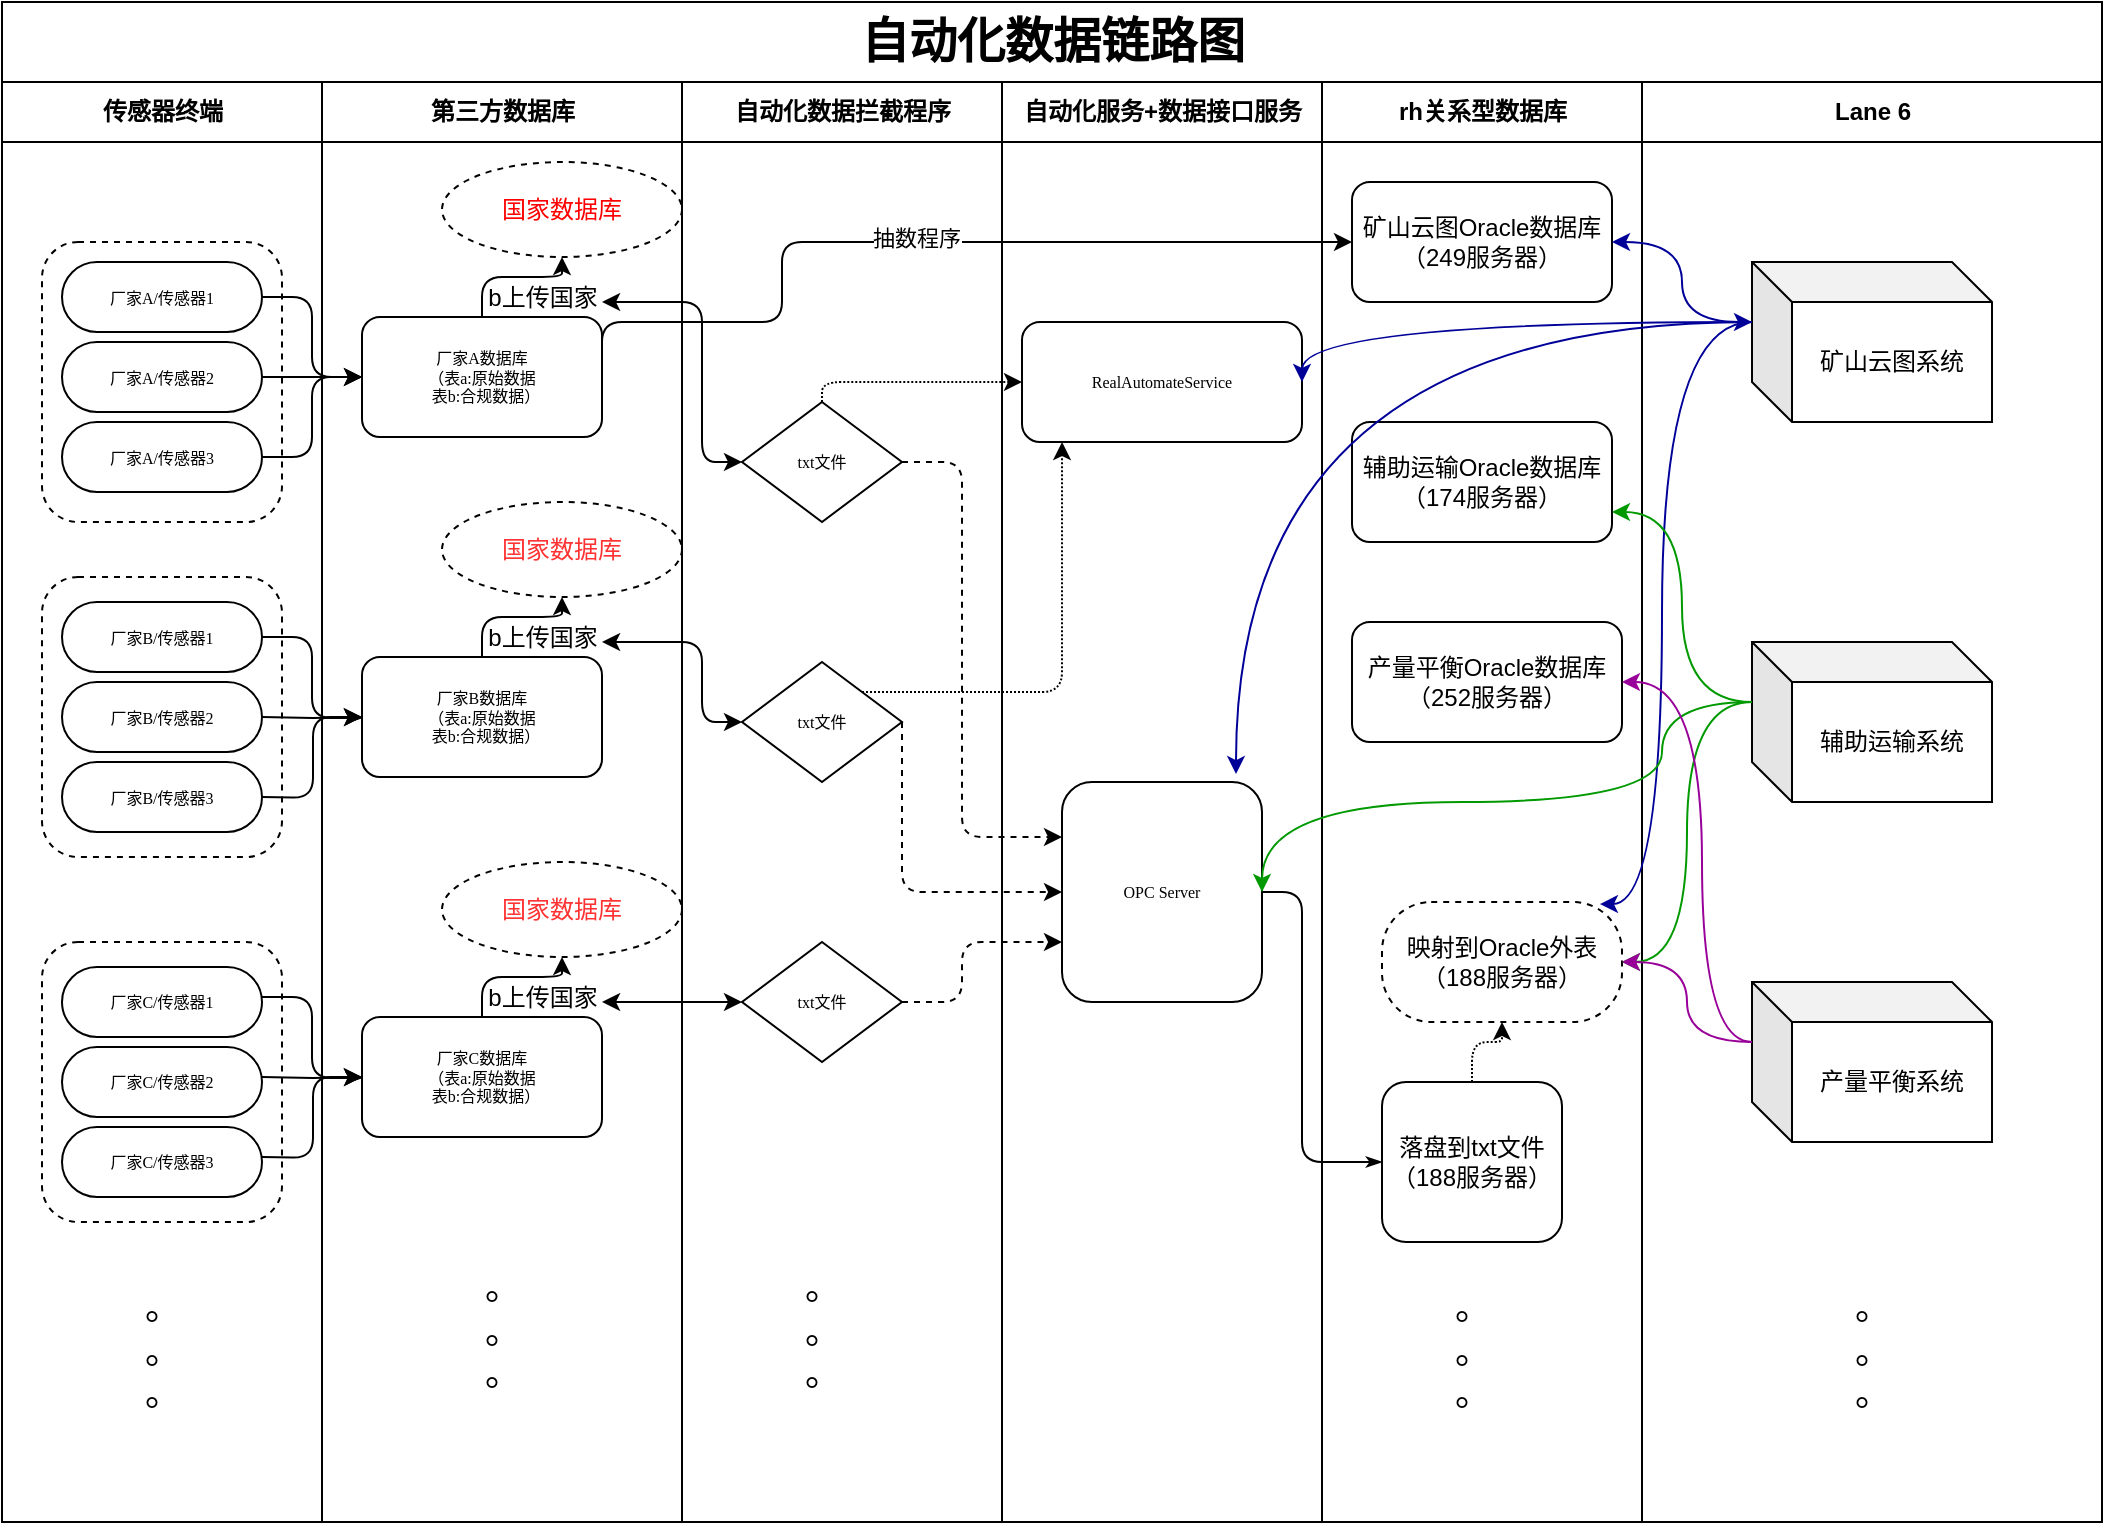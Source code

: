 <mxfile version="13.9.7" type="github">
  <diagram name="Page-1" id="74e2e168-ea6b-b213-b513-2b3c1d86103e">
    <mxGraphModel dx="1303" dy="743" grid="1" gridSize="10" guides="1" tooltips="1" connect="1" arrows="1" fold="1" page="1" pageScale="1" pageWidth="1100" pageHeight="850" background="#ffffff" math="0" shadow="0">
      <root>
        <mxCell id="0" />
        <mxCell id="1" parent="0" />
        <mxCell id="77e6c97f196da883-1" value="&lt;font style=&quot;font-size: 24px&quot;&gt;自动化数据链路图&lt;/font&gt;" style="swimlane;html=1;childLayout=stackLayout;startSize=40;rounded=0;shadow=0;labelBackgroundColor=none;strokeWidth=1;fontFamily=Verdana;fontSize=8;align=center;fillColor=none;" parent="1" vertex="1">
          <mxGeometry x="10" y="10" width="1050" height="760" as="geometry">
            <mxRectangle x="70" y="40" width="130" height="20" as="alternateBounds" />
          </mxGeometry>
        </mxCell>
        <mxCell id="77e6c97f196da883-2" value="传感器终端" style="swimlane;html=1;startSize=30;" parent="77e6c97f196da883-1" vertex="1">
          <mxGeometry y="40" width="160" height="720" as="geometry" />
        </mxCell>
        <mxCell id="kV-ekZ2A5MsylM_IOJq5-18" value="" style="rounded=1;whiteSpace=wrap;html=1;shadow=0;fillColor=none;dashed=1;" parent="77e6c97f196da883-2" vertex="1">
          <mxGeometry x="20" y="80" width="120" height="140" as="geometry" />
        </mxCell>
        <mxCell id="kV-ekZ2A5MsylM_IOJq5-19" value="" style="rounded=1;whiteSpace=wrap;html=1;shadow=0;fillColor=none;dashed=1;" parent="77e6c97f196da883-2" vertex="1">
          <mxGeometry x="20" y="247.5" width="120" height="140" as="geometry" />
        </mxCell>
        <mxCell id="77e6c97f196da883-8" value="厂家A/传感器1" style="rounded=1;whiteSpace=wrap;html=1;shadow=0;labelBackgroundColor=none;strokeWidth=1;fontFamily=Verdana;fontSize=8;align=center;arcSize=50;" parent="77e6c97f196da883-2" vertex="1">
          <mxGeometry x="30" y="90" width="100" height="35" as="geometry" />
        </mxCell>
        <mxCell id="kV-ekZ2A5MsylM_IOJq5-12" value="厂家A/传感器2" style="rounded=1;whiteSpace=wrap;html=1;shadow=0;labelBackgroundColor=none;strokeWidth=1;fontFamily=Verdana;fontSize=8;align=center;arcSize=50;" parent="77e6c97f196da883-2" vertex="1">
          <mxGeometry x="30" y="130" width="100" height="35" as="geometry" />
        </mxCell>
        <mxCell id="kV-ekZ2A5MsylM_IOJq5-13" value="厂家A/传感器3" style="rounded=1;whiteSpace=wrap;html=1;shadow=0;labelBackgroundColor=none;strokeWidth=1;fontFamily=Verdana;fontSize=8;align=center;arcSize=50;" parent="77e6c97f196da883-2" vertex="1">
          <mxGeometry x="30" y="170" width="100" height="35" as="geometry" />
        </mxCell>
        <mxCell id="kV-ekZ2A5MsylM_IOJq5-14" value="厂家B/传感器1" style="rounded=1;whiteSpace=wrap;html=1;shadow=0;labelBackgroundColor=none;strokeWidth=1;fontFamily=Verdana;fontSize=8;align=center;arcSize=50;" parent="77e6c97f196da883-2" vertex="1">
          <mxGeometry x="30" y="260" width="100" height="35" as="geometry" />
        </mxCell>
        <mxCell id="kV-ekZ2A5MsylM_IOJq5-15" value="厂家B/传感器2" style="rounded=1;whiteSpace=wrap;html=1;shadow=0;labelBackgroundColor=none;strokeWidth=1;fontFamily=Verdana;fontSize=8;align=center;arcSize=50;" parent="77e6c97f196da883-2" vertex="1">
          <mxGeometry x="30" y="300" width="100" height="35" as="geometry" />
        </mxCell>
        <mxCell id="kV-ekZ2A5MsylM_IOJq5-16" value="厂家B/传感器3" style="rounded=1;whiteSpace=wrap;html=1;shadow=0;labelBackgroundColor=none;strokeWidth=1;fontFamily=Verdana;fontSize=8;align=center;arcSize=50;" parent="77e6c97f196da883-2" vertex="1">
          <mxGeometry x="30" y="340" width="100" height="35" as="geometry" />
        </mxCell>
        <mxCell id="kV-ekZ2A5MsylM_IOJq5-21" value="" style="rounded=1;whiteSpace=wrap;html=1;shadow=0;fillColor=none;dashed=1;" parent="77e6c97f196da883-2" vertex="1">
          <mxGeometry x="20" y="430" width="120" height="140" as="geometry" />
        </mxCell>
        <mxCell id="kV-ekZ2A5MsylM_IOJq5-22" value="厂家C/传感器1" style="rounded=1;whiteSpace=wrap;html=1;shadow=0;labelBackgroundColor=none;strokeWidth=1;fontFamily=Verdana;fontSize=8;align=center;arcSize=50;" parent="77e6c97f196da883-2" vertex="1">
          <mxGeometry x="30" y="442.5" width="100" height="35" as="geometry" />
        </mxCell>
        <mxCell id="kV-ekZ2A5MsylM_IOJq5-23" value="厂家C/传感器2" style="rounded=1;whiteSpace=wrap;html=1;shadow=0;labelBackgroundColor=none;strokeWidth=1;fontFamily=Verdana;fontSize=8;align=center;arcSize=50;" parent="77e6c97f196da883-2" vertex="1">
          <mxGeometry x="30" y="482.5" width="100" height="35" as="geometry" />
        </mxCell>
        <mxCell id="kV-ekZ2A5MsylM_IOJq5-24" value="厂家C/传感器3" style="rounded=1;whiteSpace=wrap;html=1;shadow=0;labelBackgroundColor=none;strokeWidth=1;fontFamily=Verdana;fontSize=8;align=center;arcSize=50;" parent="77e6c97f196da883-2" vertex="1">
          <mxGeometry x="30" y="522.5" width="100" height="35" as="geometry" />
        </mxCell>
        <mxCell id="kV-ekZ2A5MsylM_IOJq5-25" value="&lt;font style=&quot;font-size: 18px&quot;&gt;。&lt;br&gt;。&lt;br&gt;。&lt;br&gt;&lt;/font&gt;" style="text;html=1;align=center;verticalAlign=middle;resizable=0;points=[];autosize=1;" parent="77e6c97f196da883-2" vertex="1">
          <mxGeometry x="65" y="610" width="30" height="50" as="geometry" />
        </mxCell>
        <mxCell id="77e6c97f196da883-26" style="edgeStyle=orthogonalEdgeStyle;rounded=1;html=1;labelBackgroundColor=none;startArrow=none;startFill=0;startSize=5;endArrow=classicThin;endFill=1;endSize=5;jettySize=auto;orthogonalLoop=1;strokeWidth=1;fontFamily=Verdana;fontSize=8" parent="77e6c97f196da883-1" source="77e6c97f196da883-8" target="77e6c97f196da883-11" edge="1">
          <mxGeometry relative="1" as="geometry" />
        </mxCell>
        <mxCell id="107ba76e4e335f99-1" style="edgeStyle=orthogonalEdgeStyle;rounded=1;html=1;labelBackgroundColor=none;startArrow=none;startFill=0;startSize=5;endArrow=classicThin;endFill=1;endSize=5;jettySize=auto;orthogonalLoop=1;strokeWidth=1;fontFamily=Verdana;fontSize=8;entryX=0;entryY=0.5;entryDx=0;entryDy=0;" parent="77e6c97f196da883-1" source="77e6c97f196da883-17" target="kV-ekZ2A5MsylM_IOJq5-82" edge="1">
          <mxGeometry relative="1" as="geometry">
            <mxPoint x="680" y="470" as="targetPoint" />
            <Array as="points">
              <mxPoint x="650" y="445" />
              <mxPoint x="650" y="580" />
            </Array>
          </mxGeometry>
        </mxCell>
        <mxCell id="77e6c97f196da883-3" value="第三方数据库" style="swimlane;html=1;startSize=30;" parent="77e6c97f196da883-1" vertex="1">
          <mxGeometry x="160" y="40" width="180" height="720" as="geometry" />
        </mxCell>
        <mxCell id="kV-ekZ2A5MsylM_IOJq5-44" style="edgeStyle=orthogonalEdgeStyle;rounded=1;orthogonalLoop=1;jettySize=auto;html=1;exitX=0.5;exitY=0;exitDx=0;exitDy=0;entryX=0.5;entryY=1;entryDx=0;entryDy=0;" parent="77e6c97f196da883-3" source="77e6c97f196da883-11" target="kV-ekZ2A5MsylM_IOJq5-43" edge="1">
          <mxGeometry relative="1" as="geometry" />
        </mxCell>
        <mxCell id="77e6c97f196da883-11" value="厂家A数据库&lt;br&gt;（表a:原始数据&lt;br&gt;&amp;nbsp; 表b:合规数据）" style="rounded=1;whiteSpace=wrap;html=1;shadow=0;labelBackgroundColor=none;strokeWidth=1;fontFamily=Verdana;fontSize=8;align=center;" parent="77e6c97f196da883-3" vertex="1">
          <mxGeometry x="20" y="117.5" width="120" height="60" as="geometry" />
        </mxCell>
        <mxCell id="kV-ekZ2A5MsylM_IOJq5-41" value="&lt;font style=&quot;font-size: 18px&quot;&gt;。&lt;br&gt;。&lt;br&gt;。&lt;br&gt;&lt;/font&gt;" style="text;html=1;align=center;verticalAlign=middle;resizable=0;points=[];autosize=1;" parent="77e6c97f196da883-3" vertex="1">
          <mxGeometry x="75" y="600" width="30" height="50" as="geometry" />
        </mxCell>
        <mxCell id="kV-ekZ2A5MsylM_IOJq5-43" value="&lt;font color=&quot;#ff0000&quot;&gt;国家数据库&lt;/font&gt;" style="ellipse;whiteSpace=wrap;html=1;rounded=0;shadow=0;dashed=1;fillColor=none;" parent="77e6c97f196da883-3" vertex="1">
          <mxGeometry x="60" y="40" width="120" height="47.5" as="geometry" />
        </mxCell>
        <mxCell id="kV-ekZ2A5MsylM_IOJq5-45" value="b上传国家" style="text;html=1;align=center;verticalAlign=middle;resizable=0;points=[];autosize=1;" parent="77e6c97f196da883-3" vertex="1">
          <mxGeometry x="75" y="97.5" width="70" height="20" as="geometry" />
        </mxCell>
        <mxCell id="kV-ekZ2A5MsylM_IOJq5-50" style="edgeStyle=orthogonalEdgeStyle;rounded=1;html=1;labelBackgroundColor=none;startArrow=none;startFill=0;startSize=5;endArrow=classicThin;endFill=1;endSize=5;jettySize=auto;orthogonalLoop=1;strokeWidth=1;fontFamily=Verdana;fontSize=8" parent="77e6c97f196da883-3" target="kV-ekZ2A5MsylM_IOJq5-51" edge="1">
          <mxGeometry relative="1" as="geometry">
            <mxPoint x="-30" y="277.5" as="sourcePoint" />
            <Array as="points">
              <mxPoint x="-5" y="278" />
              <mxPoint x="-5" y="318" />
            </Array>
          </mxGeometry>
        </mxCell>
        <mxCell id="kV-ekZ2A5MsylM_IOJq5-58" style="edgeStyle=orthogonalEdgeStyle;rounded=1;orthogonalLoop=1;jettySize=auto;html=1;exitX=0.5;exitY=0;exitDx=0;exitDy=0;" parent="77e6c97f196da883-3" source="kV-ekZ2A5MsylM_IOJq5-51" target="kV-ekZ2A5MsylM_IOJq5-52" edge="1">
          <mxGeometry relative="1" as="geometry" />
        </mxCell>
        <mxCell id="kV-ekZ2A5MsylM_IOJq5-51" value="厂家B数据库&lt;br&gt;（表a:原始数据&lt;br&gt;&amp;nbsp; 表b:合规数据）" style="rounded=1;whiteSpace=wrap;html=1;shadow=0;labelBackgroundColor=none;strokeWidth=1;fontFamily=Verdana;fontSize=8;align=center;" parent="77e6c97f196da883-3" vertex="1">
          <mxGeometry x="20" y="287.5" width="120" height="60" as="geometry" />
        </mxCell>
        <mxCell id="kV-ekZ2A5MsylM_IOJq5-52" value="&lt;font color=&quot;#ff3333&quot;&gt;国家数据库&lt;/font&gt;" style="ellipse;whiteSpace=wrap;html=1;rounded=0;shadow=0;dashed=1;fillColor=none;" parent="77e6c97f196da883-3" vertex="1">
          <mxGeometry x="60" y="210" width="120" height="47.5" as="geometry" />
        </mxCell>
        <mxCell id="kV-ekZ2A5MsylM_IOJq5-53" value="b上传国家" style="text;html=1;align=center;verticalAlign=middle;resizable=0;points=[];autosize=1;" parent="77e6c97f196da883-3" vertex="1">
          <mxGeometry x="75" y="267.5" width="70" height="20" as="geometry" />
        </mxCell>
        <mxCell id="kV-ekZ2A5MsylM_IOJq5-54" style="edgeStyle=orthogonalEdgeStyle;rounded=0;orthogonalLoop=1;jettySize=auto;html=1;exitX=1;exitY=0.5;exitDx=0;exitDy=0;entryX=0;entryY=0.5;entryDx=0;entryDy=0;" parent="77e6c97f196da883-3" target="kV-ekZ2A5MsylM_IOJq5-51" edge="1">
          <mxGeometry relative="1" as="geometry">
            <mxPoint x="-30" y="317.5" as="sourcePoint" />
          </mxGeometry>
        </mxCell>
        <mxCell id="kV-ekZ2A5MsylM_IOJq5-55" style="rounded=1;orthogonalLoop=1;jettySize=auto;html=1;exitX=1;exitY=0.5;exitDx=0;exitDy=0;entryX=0;entryY=0.5;entryDx=0;entryDy=0;edgeStyle=orthogonalEdgeStyle;" parent="77e6c97f196da883-3" target="kV-ekZ2A5MsylM_IOJq5-51" edge="1">
          <mxGeometry relative="1" as="geometry">
            <mxPoint x="-30" y="357.5" as="sourcePoint" />
          </mxGeometry>
        </mxCell>
        <mxCell id="kV-ekZ2A5MsylM_IOJq5-65" style="edgeStyle=orthogonalEdgeStyle;rounded=1;html=1;labelBackgroundColor=none;startArrow=none;startFill=0;startSize=5;endArrow=classicThin;endFill=1;endSize=5;jettySize=auto;orthogonalLoop=1;strokeWidth=1;fontFamily=Verdana;fontSize=8" parent="77e6c97f196da883-3" target="kV-ekZ2A5MsylM_IOJq5-66" edge="1">
          <mxGeometry relative="1" as="geometry">
            <mxPoint x="-30" y="457.5" as="sourcePoint" />
            <Array as="points">
              <mxPoint x="-5" y="458" />
              <mxPoint x="-5" y="498" />
            </Array>
          </mxGeometry>
        </mxCell>
        <mxCell id="kV-ekZ2A5MsylM_IOJq5-71" style="edgeStyle=orthogonalEdgeStyle;rounded=1;orthogonalLoop=1;jettySize=auto;html=1;exitX=0.5;exitY=0;exitDx=0;exitDy=0;entryX=0.5;entryY=1;entryDx=0;entryDy=0;" parent="77e6c97f196da883-3" source="kV-ekZ2A5MsylM_IOJq5-66" target="kV-ekZ2A5MsylM_IOJq5-67" edge="1">
          <mxGeometry relative="1" as="geometry" />
        </mxCell>
        <mxCell id="kV-ekZ2A5MsylM_IOJq5-66" value="厂家C数据库&lt;br&gt;（表a:原始数据&lt;br&gt;&amp;nbsp; 表b:合规数据）" style="rounded=1;whiteSpace=wrap;html=1;shadow=0;labelBackgroundColor=none;strokeWidth=1;fontFamily=Verdana;fontSize=8;align=center;" parent="77e6c97f196da883-3" vertex="1">
          <mxGeometry x="20" y="467.5" width="120" height="60" as="geometry" />
        </mxCell>
        <mxCell id="kV-ekZ2A5MsylM_IOJq5-67" value="&lt;font color=&quot;#ff3333&quot;&gt;国家数据库&lt;/font&gt;" style="ellipse;whiteSpace=wrap;html=1;rounded=0;shadow=0;dashed=1;fillColor=none;" parent="77e6c97f196da883-3" vertex="1">
          <mxGeometry x="60" y="390" width="120" height="47.5" as="geometry" />
        </mxCell>
        <mxCell id="kV-ekZ2A5MsylM_IOJq5-68" value="b上传国家" style="text;html=1;align=center;verticalAlign=middle;resizable=0;points=[];autosize=1;" parent="77e6c97f196da883-3" vertex="1">
          <mxGeometry x="75" y="447.5" width="70" height="20" as="geometry" />
        </mxCell>
        <mxCell id="kV-ekZ2A5MsylM_IOJq5-69" style="edgeStyle=orthogonalEdgeStyle;rounded=0;orthogonalLoop=1;jettySize=auto;html=1;exitX=1;exitY=0.5;exitDx=0;exitDy=0;entryX=0;entryY=0.5;entryDx=0;entryDy=0;" parent="77e6c97f196da883-3" target="kV-ekZ2A5MsylM_IOJq5-66" edge="1">
          <mxGeometry relative="1" as="geometry">
            <mxPoint x="-30" y="497.5" as="sourcePoint" />
          </mxGeometry>
        </mxCell>
        <mxCell id="kV-ekZ2A5MsylM_IOJq5-70" style="rounded=1;orthogonalLoop=1;jettySize=auto;html=1;exitX=1;exitY=0.5;exitDx=0;exitDy=0;entryX=0;entryY=0.5;entryDx=0;entryDy=0;edgeStyle=orthogonalEdgeStyle;" parent="77e6c97f196da883-3" target="kV-ekZ2A5MsylM_IOJq5-66" edge="1">
          <mxGeometry relative="1" as="geometry">
            <mxPoint x="-30" y="537.5" as="sourcePoint" />
          </mxGeometry>
        </mxCell>
        <mxCell id="77e6c97f196da883-4" value="自动化数据拦截程序" style="swimlane;html=1;startSize=30;" parent="77e6c97f196da883-1" vertex="1">
          <mxGeometry x="340" y="40" width="160" height="720" as="geometry" />
        </mxCell>
        <mxCell id="77e6c97f196da883-13" value="txt文件" style="rhombus;whiteSpace=wrap;html=1;rounded=0;shadow=0;labelBackgroundColor=none;strokeWidth=1;fontFamily=Verdana;fontSize=8;align=center;" parent="77e6c97f196da883-4" vertex="1">
          <mxGeometry x="30" y="160" width="80" height="60" as="geometry" />
        </mxCell>
        <mxCell id="kV-ekZ2A5MsylM_IOJq5-73" value="txt文件" style="rhombus;whiteSpace=wrap;html=1;rounded=0;shadow=0;labelBackgroundColor=none;strokeWidth=1;fontFamily=Verdana;fontSize=8;align=center;" parent="77e6c97f196da883-4" vertex="1">
          <mxGeometry x="30" y="290" width="80" height="60" as="geometry" />
        </mxCell>
        <mxCell id="kV-ekZ2A5MsylM_IOJq5-74" style="edgeStyle=orthogonalEdgeStyle;rounded=1;orthogonalLoop=1;jettySize=auto;html=1;exitX=0;exitY=0.5;exitDx=0;exitDy=0;entryX=0.929;entryY=0.625;entryDx=0;entryDy=0;entryPerimeter=0;startArrow=classic;startFill=1;" parent="77e6c97f196da883-4" source="kV-ekZ2A5MsylM_IOJq5-73" edge="1">
          <mxGeometry relative="1" as="geometry">
            <mxPoint x="-39.97" y="280" as="targetPoint" />
            <Array as="points">
              <mxPoint x="10" y="320" />
              <mxPoint x="10" y="280" />
            </Array>
          </mxGeometry>
        </mxCell>
        <mxCell id="kV-ekZ2A5MsylM_IOJq5-75" value="txt文件" style="rhombus;whiteSpace=wrap;html=1;rounded=0;shadow=0;labelBackgroundColor=none;strokeWidth=1;fontFamily=Verdana;fontSize=8;align=center;" parent="77e6c97f196da883-4" vertex="1">
          <mxGeometry x="30" y="430" width="80" height="60" as="geometry" />
        </mxCell>
        <mxCell id="kV-ekZ2A5MsylM_IOJq5-76" style="edgeStyle=orthogonalEdgeStyle;rounded=1;orthogonalLoop=1;jettySize=auto;html=1;exitX=0;exitY=0.5;exitDx=0;exitDy=0;entryX=0.929;entryY=0.625;entryDx=0;entryDy=0;entryPerimeter=0;startArrow=classic;startFill=1;" parent="77e6c97f196da883-4" source="kV-ekZ2A5MsylM_IOJq5-75" edge="1">
          <mxGeometry relative="1" as="geometry">
            <mxPoint x="-39.97" y="460" as="targetPoint" />
          </mxGeometry>
        </mxCell>
        <mxCell id="kV-ekZ2A5MsylM_IOJq5-77" value="&lt;font style=&quot;font-size: 18px&quot;&gt;。&lt;br&gt;。&lt;br&gt;。&lt;br&gt;&lt;/font&gt;" style="text;html=1;align=center;verticalAlign=middle;resizable=0;points=[];autosize=1;" parent="77e6c97f196da883-4" vertex="1">
          <mxGeometry x="55" y="600" width="30" height="50" as="geometry" />
        </mxCell>
        <mxCell id="77e6c97f196da883-5" value="自动化服务+数据接口服务" style="swimlane;html=1;startSize=30;" parent="77e6c97f196da883-1" vertex="1">
          <mxGeometry x="500" y="40" width="160" height="720" as="geometry" />
        </mxCell>
        <mxCell id="77e6c97f196da883-17" value="OPC Server" style="rounded=1;whiteSpace=wrap;html=1;shadow=0;labelBackgroundColor=none;strokeWidth=1;fontFamily=Verdana;fontSize=8;align=center;" parent="77e6c97f196da883-5" vertex="1">
          <mxGeometry x="30" y="350" width="100" height="110" as="geometry" />
        </mxCell>
        <mxCell id="kV-ekZ2A5MsylM_IOJq5-81" value="&lt;span style=&quot;font-size: 8px&quot;&gt;RealAutomateService&lt;/span&gt;" style="rounded=1;whiteSpace=wrap;html=1;shadow=0;labelBackgroundColor=none;strokeWidth=1;fontFamily=Verdana;fontSize=8;align=center;" parent="77e6c97f196da883-5" vertex="1">
          <mxGeometry x="10" y="120" width="140" height="60" as="geometry" />
        </mxCell>
        <mxCell id="77e6c97f196da883-6" value="rh关系型数据库" style="swimlane;html=1;startSize=30;" parent="77e6c97f196da883-1" vertex="1">
          <mxGeometry x="660" y="40" width="160" height="720" as="geometry" />
        </mxCell>
        <mxCell id="kV-ekZ2A5MsylM_IOJq5-88" style="edgeStyle=orthogonalEdgeStyle;rounded=1;orthogonalLoop=1;jettySize=auto;html=1;exitX=0.5;exitY=0;exitDx=0;exitDy=0;dashed=1;dashPattern=1 1;startArrow=none;startFill=0;" parent="77e6c97f196da883-6" source="kV-ekZ2A5MsylM_IOJq5-82" target="kV-ekZ2A5MsylM_IOJq5-84" edge="1">
          <mxGeometry relative="1" as="geometry" />
        </mxCell>
        <mxCell id="kV-ekZ2A5MsylM_IOJq5-82" value="落盘到txt文件&lt;br&gt;（188服务器）" style="rounded=1;whiteSpace=wrap;html=1;shadow=0;fillColor=none;" parent="77e6c97f196da883-6" vertex="1">
          <mxGeometry x="30" y="500" width="90" height="80" as="geometry" />
        </mxCell>
        <mxCell id="kV-ekZ2A5MsylM_IOJq5-84" value="映射到Oracle外表&lt;br&gt;（188服务器）" style="rounded=1;whiteSpace=wrap;html=1;shadow=0;fillColor=none;arcSize=41;dashed=1;" parent="77e6c97f196da883-6" vertex="1">
          <mxGeometry x="30" y="410" width="120" height="60" as="geometry" />
        </mxCell>
        <mxCell id="kV-ekZ2A5MsylM_IOJq5-90" value="矿山云图Oracle数据库&lt;br&gt;（249服务器）" style="rounded=1;whiteSpace=wrap;html=1;shadow=0;fillColor=none;" parent="77e6c97f196da883-6" vertex="1">
          <mxGeometry x="15" y="50" width="130" height="60" as="geometry" />
        </mxCell>
        <mxCell id="kV-ekZ2A5MsylM_IOJq5-92" value="辅助运输Oracle数据库&lt;br&gt;（174服务器）" style="rounded=1;whiteSpace=wrap;html=1;shadow=0;fillColor=none;" parent="77e6c97f196da883-6" vertex="1">
          <mxGeometry x="15" y="170" width="130" height="60" as="geometry" />
        </mxCell>
        <mxCell id="kV-ekZ2A5MsylM_IOJq5-93" value="产量平衡Oracle数据库&lt;br&gt;（252服务器）" style="rounded=1;whiteSpace=wrap;html=1;shadow=0;fillColor=none;" parent="77e6c97f196da883-6" vertex="1">
          <mxGeometry x="15" y="270" width="135" height="60" as="geometry" />
        </mxCell>
        <mxCell id="kV-ekZ2A5MsylM_IOJq5-94" value="&lt;font style=&quot;font-size: 18px&quot;&gt;。&lt;br&gt;。&lt;br&gt;。&lt;br&gt;&lt;/font&gt;" style="text;html=1;align=center;verticalAlign=middle;resizable=0;points=[];autosize=1;" parent="77e6c97f196da883-6" vertex="1">
          <mxGeometry x="60" y="610" width="30" height="50" as="geometry" />
        </mxCell>
        <mxCell id="77e6c97f196da883-7" value="Lane 6" style="swimlane;html=1;startSize=30;gradientColor=#ffffff;" parent="77e6c97f196da883-1" vertex="1">
          <mxGeometry x="820" y="40" width="230" height="720" as="geometry">
            <mxRectangle x="800" y="40" width="30" height="775" as="alternateBounds" />
          </mxGeometry>
        </mxCell>
        <mxCell id="kV-ekZ2A5MsylM_IOJq5-98" value="矿山云图系统" style="shape=cube;whiteSpace=wrap;html=1;boundedLbl=1;backgroundOutline=1;darkOpacity=0.05;darkOpacity2=0.1;rounded=0;shadow=0;fillColor=none;" parent="77e6c97f196da883-7" vertex="1">
          <mxGeometry x="55" y="90" width="120" height="80" as="geometry" />
        </mxCell>
        <mxCell id="kV-ekZ2A5MsylM_IOJq5-100" value="辅助运输系统" style="shape=cube;whiteSpace=wrap;html=1;boundedLbl=1;backgroundOutline=1;darkOpacity=0.05;darkOpacity2=0.1;rounded=0;shadow=0;fillColor=none;" parent="77e6c97f196da883-7" vertex="1">
          <mxGeometry x="55" y="280" width="120" height="80" as="geometry" />
        </mxCell>
        <mxCell id="kV-ekZ2A5MsylM_IOJq5-101" value="产量平衡系统" style="shape=cube;whiteSpace=wrap;html=1;boundedLbl=1;backgroundOutline=1;darkOpacity=0.05;darkOpacity2=0.1;rounded=0;shadow=0;fillColor=none;" parent="77e6c97f196da883-7" vertex="1">
          <mxGeometry x="55" y="450" width="120" height="80" as="geometry" />
        </mxCell>
        <mxCell id="kV-ekZ2A5MsylM_IOJq5-111" value="&lt;font style=&quot;font-size: 18px&quot;&gt;。&lt;br&gt;。&lt;br&gt;。&lt;br&gt;&lt;/font&gt;" style="text;html=1;align=center;verticalAlign=middle;resizable=0;points=[];autosize=1;" parent="77e6c97f196da883-7" vertex="1">
          <mxGeometry x="100" y="610" width="30" height="50" as="geometry" />
        </mxCell>
        <mxCell id="kV-ekZ2A5MsylM_IOJq5-26" style="edgeStyle=orthogonalEdgeStyle;rounded=0;orthogonalLoop=1;jettySize=auto;html=1;exitX=1;exitY=0.5;exitDx=0;exitDy=0;entryX=0;entryY=0.5;entryDx=0;entryDy=0;" parent="77e6c97f196da883-1" source="kV-ekZ2A5MsylM_IOJq5-12" target="77e6c97f196da883-11" edge="1">
          <mxGeometry relative="1" as="geometry" />
        </mxCell>
        <mxCell id="kV-ekZ2A5MsylM_IOJq5-28" style="rounded=1;orthogonalLoop=1;jettySize=auto;html=1;exitX=1;exitY=0.5;exitDx=0;exitDy=0;entryX=0;entryY=0.5;entryDx=0;entryDy=0;edgeStyle=orthogonalEdgeStyle;" parent="77e6c97f196da883-1" source="kV-ekZ2A5MsylM_IOJq5-13" target="77e6c97f196da883-11" edge="1">
          <mxGeometry relative="1" as="geometry" />
        </mxCell>
        <mxCell id="kV-ekZ2A5MsylM_IOJq5-72" style="edgeStyle=orthogonalEdgeStyle;rounded=1;orthogonalLoop=1;jettySize=auto;html=1;exitX=0;exitY=0.5;exitDx=0;exitDy=0;entryX=0.929;entryY=0.625;entryDx=0;entryDy=0;entryPerimeter=0;startArrow=classic;startFill=1;" parent="77e6c97f196da883-1" source="77e6c97f196da883-13" target="kV-ekZ2A5MsylM_IOJq5-45" edge="1">
          <mxGeometry relative="1" as="geometry">
            <Array as="points">
              <mxPoint x="350" y="230" />
              <mxPoint x="350" y="150" />
            </Array>
          </mxGeometry>
        </mxCell>
        <mxCell id="kV-ekZ2A5MsylM_IOJq5-78" style="edgeStyle=orthogonalEdgeStyle;rounded=1;orthogonalLoop=1;jettySize=auto;html=1;exitX=1;exitY=0.5;exitDx=0;exitDy=0;entryX=0;entryY=0.5;entryDx=0;entryDy=0;startArrow=none;startFill=0;dashed=1;" parent="77e6c97f196da883-1" source="kV-ekZ2A5MsylM_IOJq5-73" target="77e6c97f196da883-17" edge="1">
          <mxGeometry relative="1" as="geometry">
            <Array as="points">
              <mxPoint x="450" y="445" />
            </Array>
          </mxGeometry>
        </mxCell>
        <mxCell id="kV-ekZ2A5MsylM_IOJq5-79" style="edgeStyle=orthogonalEdgeStyle;rounded=1;orthogonalLoop=1;jettySize=auto;html=1;exitX=1;exitY=0.5;exitDx=0;exitDy=0;dashed=1;startArrow=none;startFill=0;" parent="77e6c97f196da883-1" source="kV-ekZ2A5MsylM_IOJq5-75" edge="1">
          <mxGeometry relative="1" as="geometry">
            <mxPoint x="530" y="470" as="targetPoint" />
            <Array as="points">
              <mxPoint x="480" y="500" />
              <mxPoint x="480" y="470" />
              <mxPoint x="530" y="470" />
            </Array>
          </mxGeometry>
        </mxCell>
        <mxCell id="kV-ekZ2A5MsylM_IOJq5-80" style="edgeStyle=orthogonalEdgeStyle;rounded=1;orthogonalLoop=1;jettySize=auto;html=1;exitX=1;exitY=0.5;exitDx=0;exitDy=0;entryX=0;entryY=0.25;entryDx=0;entryDy=0;dashed=1;startArrow=none;startFill=0;" parent="77e6c97f196da883-1" source="77e6c97f196da883-13" target="77e6c97f196da883-17" edge="1">
          <mxGeometry relative="1" as="geometry">
            <Array as="points">
              <mxPoint x="480" y="230" />
              <mxPoint x="480" y="418" />
            </Array>
          </mxGeometry>
        </mxCell>
        <mxCell id="kV-ekZ2A5MsylM_IOJq5-86" style="edgeStyle=orthogonalEdgeStyle;rounded=1;orthogonalLoop=1;jettySize=auto;html=1;exitX=0.5;exitY=0;exitDx=0;exitDy=0;entryX=0;entryY=0.5;entryDx=0;entryDy=0;dashed=1;startArrow=none;startFill=0;dashPattern=1 1;" parent="77e6c97f196da883-1" source="77e6c97f196da883-13" target="kV-ekZ2A5MsylM_IOJq5-81" edge="1">
          <mxGeometry relative="1" as="geometry">
            <Array as="points">
              <mxPoint x="410" y="190" />
            </Array>
          </mxGeometry>
        </mxCell>
        <mxCell id="kV-ekZ2A5MsylM_IOJq5-87" style="edgeStyle=orthogonalEdgeStyle;rounded=1;orthogonalLoop=1;jettySize=auto;html=1;exitX=1;exitY=0;exitDx=0;exitDy=0;entryX=0.143;entryY=1;entryDx=0;entryDy=0;entryPerimeter=0;dashed=1;dashPattern=1 1;startArrow=none;startFill=0;" parent="77e6c97f196da883-1" source="kV-ekZ2A5MsylM_IOJq5-73" target="kV-ekZ2A5MsylM_IOJq5-81" edge="1">
          <mxGeometry relative="1" as="geometry" />
        </mxCell>
        <mxCell id="kV-ekZ2A5MsylM_IOJq5-91" style="edgeStyle=orthogonalEdgeStyle;rounded=1;orthogonalLoop=1;jettySize=auto;html=1;exitX=1;exitY=0.5;exitDx=0;exitDy=0;startArrow=none;startFill=0;entryX=0;entryY=0.5;entryDx=0;entryDy=0;" parent="77e6c97f196da883-1" source="77e6c97f196da883-11" target="kV-ekZ2A5MsylM_IOJq5-90" edge="1">
          <mxGeometry relative="1" as="geometry">
            <Array as="points">
              <mxPoint x="300" y="160" />
              <mxPoint x="390" y="160" />
              <mxPoint x="390" y="120" />
            </Array>
          </mxGeometry>
        </mxCell>
        <mxCell id="kV-ekZ2A5MsylM_IOJq5-105" value="抽数程序" style="edgeLabel;html=1;align=center;verticalAlign=middle;resizable=0;points=[];" parent="kV-ekZ2A5MsylM_IOJq5-91" vertex="1" connectable="0">
          <mxGeometry x="0.015" y="2" relative="1" as="geometry">
            <mxPoint as="offset" />
          </mxGeometry>
        </mxCell>
        <mxCell id="kV-ekZ2A5MsylM_IOJq5-102" style="edgeStyle=orthogonalEdgeStyle;orthogonalLoop=1;jettySize=auto;html=1;exitX=0;exitY=0;exitDx=0;exitDy=30;exitPerimeter=0;entryX=1;entryY=0.5;entryDx=0;entryDy=0;curved=1;startArrow=classic;startFill=1;strokeColor=#000099;" parent="77e6c97f196da883-1" source="kV-ekZ2A5MsylM_IOJq5-98" target="kV-ekZ2A5MsylM_IOJq5-90" edge="1">
          <mxGeometry relative="1" as="geometry" />
        </mxCell>
        <mxCell id="kV-ekZ2A5MsylM_IOJq5-103" style="edgeStyle=orthogonalEdgeStyle;curved=1;orthogonalLoop=1;jettySize=auto;html=1;exitX=0;exitY=0;exitDx=0;exitDy=30;exitPerimeter=0;entryX=1;entryY=0.5;entryDx=0;entryDy=0;strokeColor=#000099;" parent="77e6c97f196da883-1" source="kV-ekZ2A5MsylM_IOJq5-98" target="kV-ekZ2A5MsylM_IOJq5-81" edge="1">
          <mxGeometry relative="1" as="geometry">
            <Array as="points">
              <mxPoint x="650" y="160" />
            </Array>
          </mxGeometry>
        </mxCell>
        <mxCell id="kV-ekZ2A5MsylM_IOJq5-104" style="edgeStyle=orthogonalEdgeStyle;curved=1;orthogonalLoop=1;jettySize=auto;html=1;exitX=0;exitY=0;exitDx=0;exitDy=30;exitPerimeter=0;entryX=0.87;entryY=-0.036;entryDx=0;entryDy=0;entryPerimeter=0;strokeColor=#000099;" parent="77e6c97f196da883-1" source="kV-ekZ2A5MsylM_IOJq5-98" target="77e6c97f196da883-17" edge="1">
          <mxGeometry relative="1" as="geometry" />
        </mxCell>
        <mxCell id="kV-ekZ2A5MsylM_IOJq5-106" style="edgeStyle=orthogonalEdgeStyle;curved=1;orthogonalLoop=1;jettySize=auto;html=1;exitX=0;exitY=0;exitDx=0;exitDy=30;exitPerimeter=0;entryX=0.908;entryY=0.017;entryDx=0;entryDy=0;entryPerimeter=0;strokeColor=#000099;" parent="77e6c97f196da883-1" source="kV-ekZ2A5MsylM_IOJq5-98" target="kV-ekZ2A5MsylM_IOJq5-84" edge="1">
          <mxGeometry relative="1" as="geometry">
            <Array as="points">
              <mxPoint x="830" y="160" />
              <mxPoint x="830" y="451" />
            </Array>
          </mxGeometry>
        </mxCell>
        <mxCell id="kV-ekZ2A5MsylM_IOJq5-108" style="edgeStyle=orthogonalEdgeStyle;curved=1;orthogonalLoop=1;jettySize=auto;html=1;exitX=0;exitY=0;exitDx=0;exitDy=30;exitPerimeter=0;entryX=1;entryY=0.75;entryDx=0;entryDy=0;startArrow=none;startFill=0;strokeColor=#009900;" parent="77e6c97f196da883-1" source="kV-ekZ2A5MsylM_IOJq5-100" target="kV-ekZ2A5MsylM_IOJq5-92" edge="1">
          <mxGeometry relative="1" as="geometry" />
        </mxCell>
        <mxCell id="kV-ekZ2A5MsylM_IOJq5-109" style="edgeStyle=orthogonalEdgeStyle;curved=1;orthogonalLoop=1;jettySize=auto;html=1;exitX=0;exitY=0;exitDx=0;exitDy=30;exitPerimeter=0;entryX=1;entryY=0.5;entryDx=0;entryDy=0;startArrow=none;startFill=0;strokeColor=#009900;" parent="77e6c97f196da883-1" source="kV-ekZ2A5MsylM_IOJq5-100" target="kV-ekZ2A5MsylM_IOJq5-84" edge="1">
          <mxGeometry relative="1" as="geometry" />
        </mxCell>
        <mxCell id="kV-ekZ2A5MsylM_IOJq5-110" style="edgeStyle=orthogonalEdgeStyle;curved=1;orthogonalLoop=1;jettySize=auto;html=1;exitX=1;exitY=0.5;exitDx=0;exitDy=0;entryX=0;entryY=0;entryDx=0;entryDy=30;entryPerimeter=0;startArrow=classic;startFill=1;strokeColor=#009900;endArrow=none;endFill=0;" parent="77e6c97f196da883-1" source="77e6c97f196da883-17" target="kV-ekZ2A5MsylM_IOJq5-100" edge="1">
          <mxGeometry relative="1" as="geometry">
            <Array as="points">
              <mxPoint x="630" y="400" />
              <mxPoint x="830" y="400" />
              <mxPoint x="830" y="350" />
            </Array>
          </mxGeometry>
        </mxCell>
        <mxCell id="kV-ekZ2A5MsylM_IOJq5-112" style="edgeStyle=orthogonalEdgeStyle;curved=1;orthogonalLoop=1;jettySize=auto;html=1;exitX=0;exitY=0;exitDx=0;exitDy=30;exitPerimeter=0;entryX=1;entryY=0.5;entryDx=0;entryDy=0;startArrow=none;startFill=0;endArrow=classic;endFill=1;strokeColor=#990099;" parent="77e6c97f196da883-1" source="kV-ekZ2A5MsylM_IOJq5-101" target="kV-ekZ2A5MsylM_IOJq5-84" edge="1">
          <mxGeometry relative="1" as="geometry" />
        </mxCell>
        <mxCell id="kV-ekZ2A5MsylM_IOJq5-113" style="edgeStyle=orthogonalEdgeStyle;curved=1;orthogonalLoop=1;jettySize=auto;html=1;exitX=0;exitY=0;exitDx=0;exitDy=30;exitPerimeter=0;entryX=1;entryY=0.5;entryDx=0;entryDy=0;startArrow=none;startFill=0;endArrow=classic;endFill=1;strokeColor=#990099;" parent="77e6c97f196da883-1" source="kV-ekZ2A5MsylM_IOJq5-101" target="kV-ekZ2A5MsylM_IOJq5-93" edge="1">
          <mxGeometry relative="1" as="geometry">
            <Array as="points">
              <mxPoint x="850" y="520" />
              <mxPoint x="850" y="340" />
            </Array>
          </mxGeometry>
        </mxCell>
      </root>
    </mxGraphModel>
  </diagram>
</mxfile>
